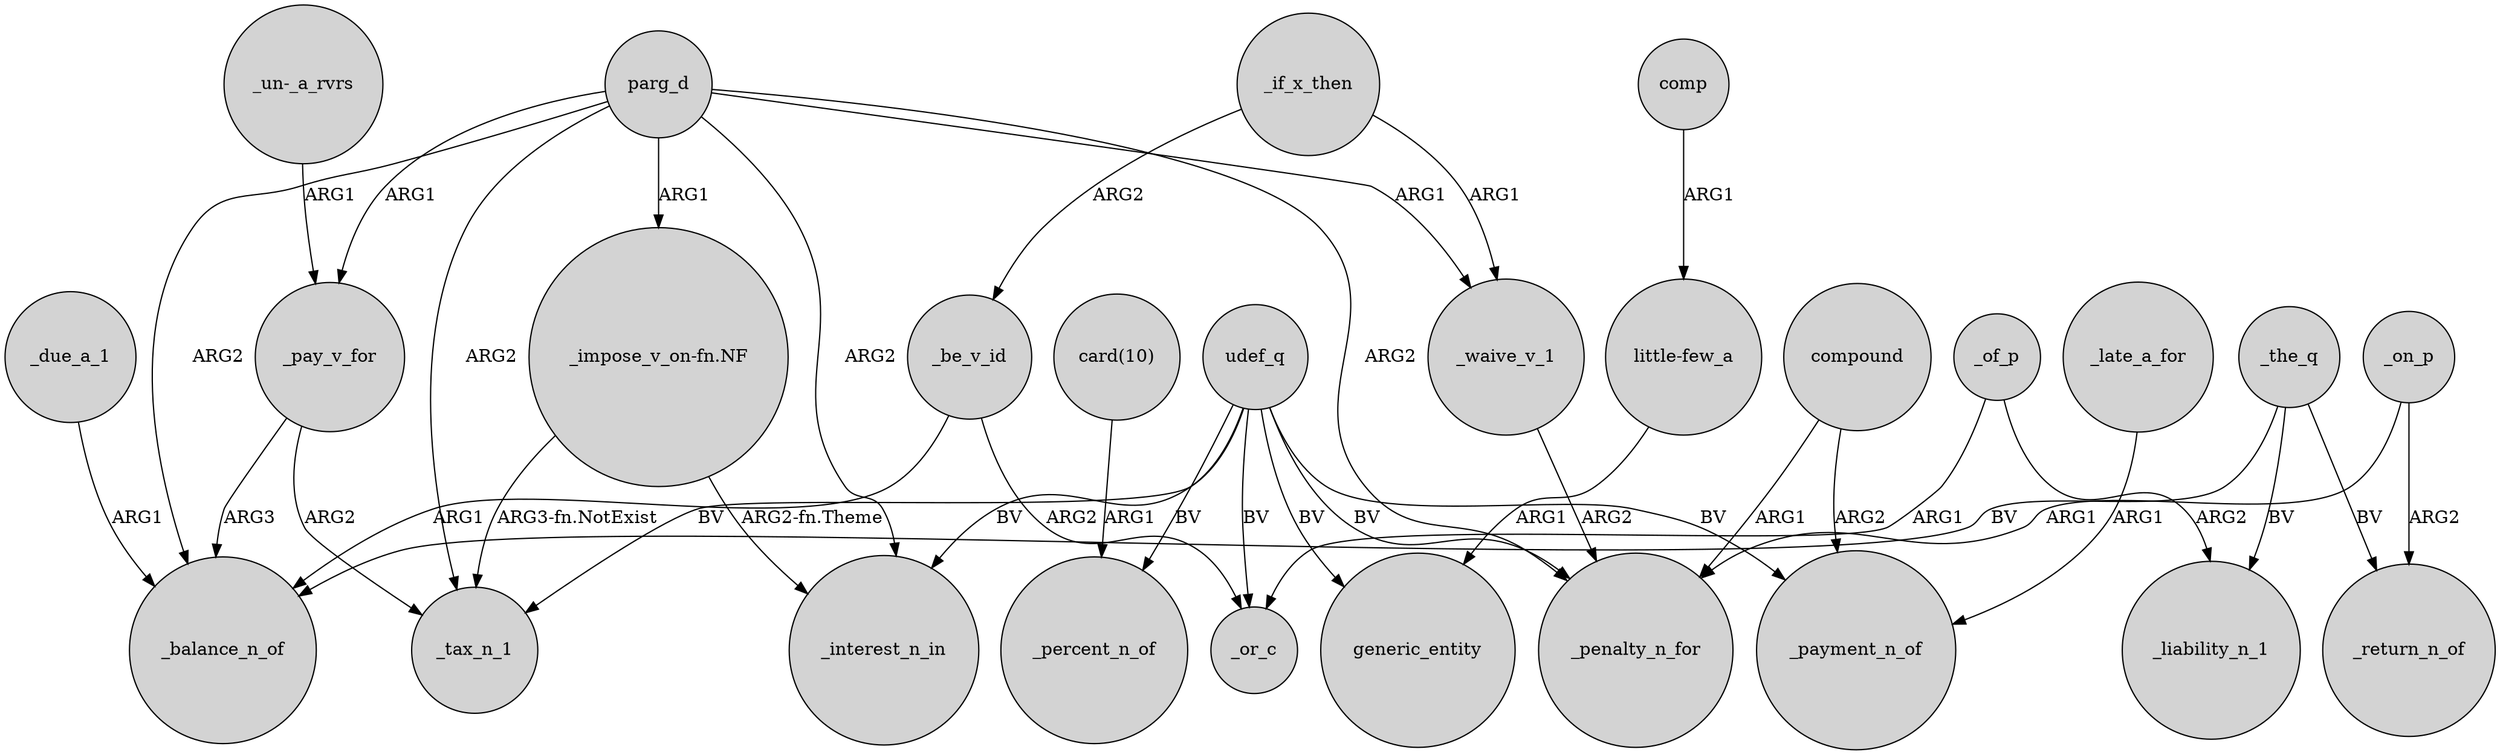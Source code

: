digraph {
	node [shape=circle style=filled]
	_if_x_then -> _waive_v_1 [label=ARG1]
	_of_p -> _liability_n_1 [label=ARG2]
	_the_q -> _return_n_of [label=BV]
	parg_d -> _interest_n_in [label=ARG2]
	udef_q -> generic_entity [label=BV]
	parg_d -> _waive_v_1 [label=ARG1]
	parg_d -> "_impose_v_on-fn.NF" [label=ARG1]
	compound -> _payment_n_of [label=ARG2]
	parg_d -> _tax_n_1 [label=ARG2]
	compound -> _penalty_n_for [label=ARG1]
	_pay_v_for -> _tax_n_1 [label=ARG2]
	_due_a_1 -> _balance_n_of [label=ARG1]
	parg_d -> _penalty_n_for [label=ARG2]
	_on_p -> _return_n_of [label=ARG2]
	_pay_v_for -> _balance_n_of [label=ARG3]
	udef_q -> _interest_n_in [label=BV]
	"_impose_v_on-fn.NF" -> _interest_n_in [label="ARG2-fn.Theme"]
	"_un-_a_rvrs" -> _pay_v_for [label=ARG1]
	udef_q -> _or_c [label=BV]
	_be_v_id -> _or_c [label=ARG2]
	_the_q -> _balance_n_of [label=BV]
	udef_q -> _payment_n_of [label=BV]
	_if_x_then -> _be_v_id [label=ARG2]
	_of_p -> _or_c [label=ARG1]
	udef_q -> _tax_n_1 [label=BV]
	_waive_v_1 -> _penalty_n_for [label=ARG2]
	parg_d -> _balance_n_of [label=ARG2]
	"card(10)" -> _percent_n_of [label=ARG1]
	udef_q -> _penalty_n_for [label=BV]
	"_impose_v_on-fn.NF" -> _tax_n_1 [label="ARG3-fn.NotExist"]
	comp -> "little-few_a" [label=ARG1]
	_be_v_id -> _balance_n_of [label=ARG1]
	udef_q -> _percent_n_of [label=BV]
	_on_p -> _penalty_n_for [label=ARG1]
	_late_a_for -> _payment_n_of [label=ARG1]
	_the_q -> _liability_n_1 [label=BV]
	parg_d -> _pay_v_for [label=ARG1]
	"little-few_a" -> generic_entity [label=ARG1]
}
